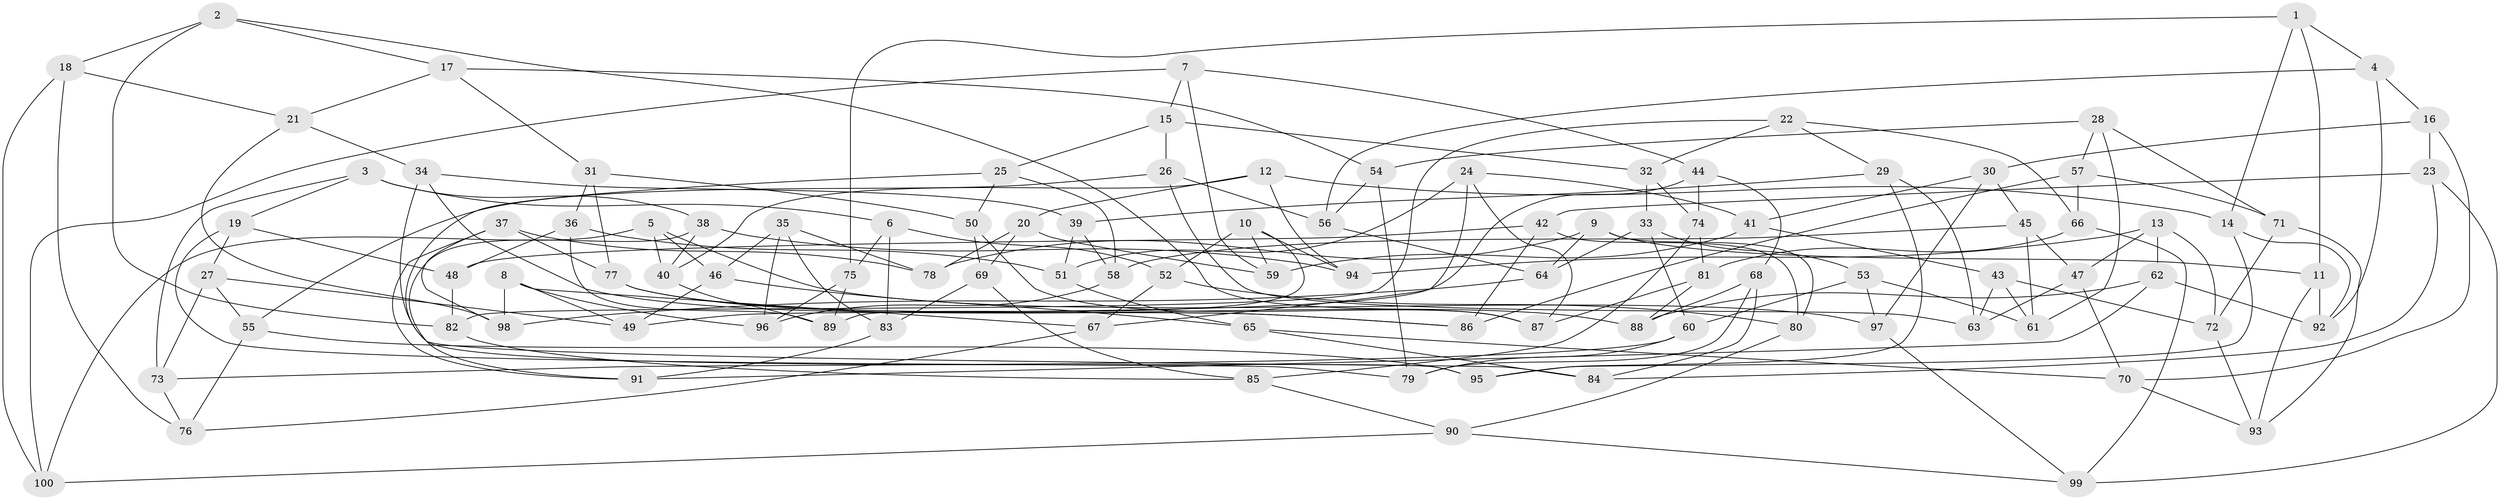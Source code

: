 // Generated by graph-tools (version 1.1) at 2025/37/03/09/25 02:37:57]
// undirected, 100 vertices, 200 edges
graph export_dot {
graph [start="1"]
  node [color=gray90,style=filled];
  1;
  2;
  3;
  4;
  5;
  6;
  7;
  8;
  9;
  10;
  11;
  12;
  13;
  14;
  15;
  16;
  17;
  18;
  19;
  20;
  21;
  22;
  23;
  24;
  25;
  26;
  27;
  28;
  29;
  30;
  31;
  32;
  33;
  34;
  35;
  36;
  37;
  38;
  39;
  40;
  41;
  42;
  43;
  44;
  45;
  46;
  47;
  48;
  49;
  50;
  51;
  52;
  53;
  54;
  55;
  56;
  57;
  58;
  59;
  60;
  61;
  62;
  63;
  64;
  65;
  66;
  67;
  68;
  69;
  70;
  71;
  72;
  73;
  74;
  75;
  76;
  77;
  78;
  79;
  80;
  81;
  82;
  83;
  84;
  85;
  86;
  87;
  88;
  89;
  90;
  91;
  92;
  93;
  94;
  95;
  96;
  97;
  98;
  99;
  100;
  1 -- 4;
  1 -- 14;
  1 -- 11;
  1 -- 75;
  2 -- 17;
  2 -- 18;
  2 -- 82;
  2 -- 87;
  3 -- 38;
  3 -- 19;
  3 -- 6;
  3 -- 73;
  4 -- 16;
  4 -- 56;
  4 -- 92;
  5 -- 97;
  5 -- 100;
  5 -- 40;
  5 -- 46;
  6 -- 83;
  6 -- 75;
  6 -- 52;
  7 -- 44;
  7 -- 59;
  7 -- 100;
  7 -- 15;
  8 -- 67;
  8 -- 96;
  8 -- 49;
  8 -- 98;
  9 -- 11;
  9 -- 64;
  9 -- 78;
  9 -- 80;
  10 -- 52;
  10 -- 94;
  10 -- 59;
  10 -- 89;
  11 -- 92;
  11 -- 93;
  12 -- 40;
  12 -- 20;
  12 -- 14;
  12 -- 94;
  13 -- 72;
  13 -- 94;
  13 -- 47;
  13 -- 62;
  14 -- 92;
  14 -- 95;
  15 -- 25;
  15 -- 32;
  15 -- 26;
  16 -- 23;
  16 -- 70;
  16 -- 30;
  17 -- 31;
  17 -- 21;
  17 -- 54;
  18 -- 76;
  18 -- 21;
  18 -- 100;
  19 -- 79;
  19 -- 27;
  19 -- 48;
  20 -- 69;
  20 -- 78;
  20 -- 59;
  21 -- 34;
  21 -- 98;
  22 -- 32;
  22 -- 29;
  22 -- 82;
  22 -- 66;
  23 -- 84;
  23 -- 99;
  23 -- 42;
  24 -- 87;
  24 -- 67;
  24 -- 51;
  24 -- 41;
  25 -- 50;
  25 -- 95;
  25 -- 58;
  26 -- 56;
  26 -- 55;
  26 -- 63;
  27 -- 55;
  27 -- 73;
  27 -- 49;
  28 -- 57;
  28 -- 54;
  28 -- 61;
  28 -- 71;
  29 -- 95;
  29 -- 39;
  29 -- 63;
  30 -- 97;
  30 -- 45;
  30 -- 41;
  31 -- 77;
  31 -- 50;
  31 -- 36;
  32 -- 33;
  32 -- 74;
  33 -- 64;
  33 -- 53;
  33 -- 60;
  34 -- 84;
  34 -- 86;
  34 -- 39;
  35 -- 46;
  35 -- 78;
  35 -- 96;
  35 -- 83;
  36 -- 51;
  36 -- 48;
  36 -- 89;
  37 -- 78;
  37 -- 98;
  37 -- 91;
  37 -- 77;
  38 -- 94;
  38 -- 91;
  38 -- 40;
  39 -- 58;
  39 -- 51;
  40 -- 89;
  41 -- 43;
  41 -- 59;
  42 -- 80;
  42 -- 48;
  42 -- 86;
  43 -- 61;
  43 -- 63;
  43 -- 72;
  44 -- 49;
  44 -- 74;
  44 -- 68;
  45 -- 58;
  45 -- 47;
  45 -- 61;
  46 -- 65;
  46 -- 49;
  47 -- 70;
  47 -- 63;
  48 -- 82;
  50 -- 87;
  50 -- 69;
  51 -- 65;
  52 -- 80;
  52 -- 67;
  53 -- 61;
  53 -- 97;
  53 -- 60;
  54 -- 79;
  54 -- 56;
  55 -- 76;
  55 -- 95;
  56 -- 64;
  57 -- 71;
  57 -- 66;
  57 -- 86;
  58 -- 96;
  60 -- 73;
  60 -- 79;
  62 -- 92;
  62 -- 91;
  62 -- 88;
  64 -- 98;
  65 -- 70;
  65 -- 84;
  66 -- 81;
  66 -- 99;
  67 -- 76;
  68 -- 79;
  68 -- 88;
  68 -- 84;
  69 -- 85;
  69 -- 83;
  70 -- 93;
  71 -- 93;
  71 -- 72;
  72 -- 93;
  73 -- 76;
  74 -- 85;
  74 -- 81;
  75 -- 96;
  75 -- 89;
  77 -- 88;
  77 -- 86;
  80 -- 90;
  81 -- 87;
  81 -- 88;
  82 -- 85;
  83 -- 91;
  85 -- 90;
  90 -- 100;
  90 -- 99;
  97 -- 99;
}
